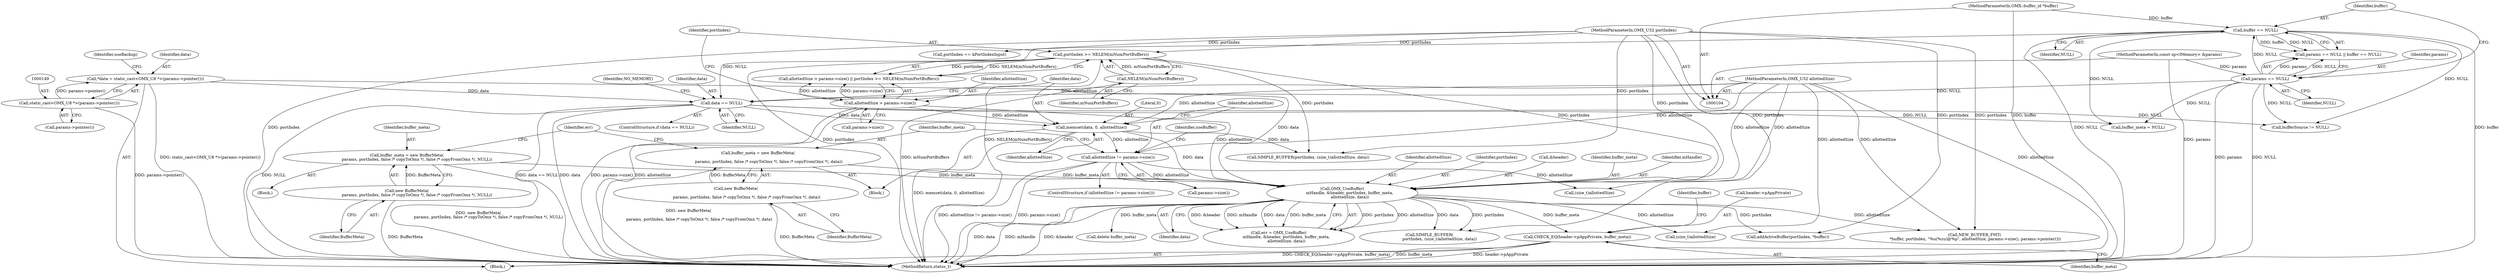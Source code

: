 digraph "0_Android_2c75e1c3b98e4e94f50c63e2b7694be5f948477c_1@pointer" {
"1000236" [label="(Call,CHECK_EQ(header->pAppPrivate, buffer_meta))"];
"1000202" [label="(Call,OMX_UseBuffer(\n            mHandle, &header, portIndex, buffer_meta,\n            allottedSize, data))"];
"1000129" [label="(Call,portIndex >= NELEM(mNumPortBuffers))"];
"1000105" [label="(MethodParameterIn,OMX_U32 portIndex)"];
"1000131" [label="(Call,NELEM(mNumPortBuffers))"];
"1000188" [label="(Call,buffer_meta = new BufferMeta(\n\n                 params, portIndex, false /* copyToOmx */, false /* copyFromOmx */, data))"];
"1000190" [label="(Call,new BufferMeta(\n\n                 params, portIndex, false /* copyToOmx */, false /* copyFromOmx */, data))"];
"1000194" [label="(Call,buffer_meta = new BufferMeta(\n                params, portIndex, false /* copyToOmx */, false /* copyFromOmx */, NULL))"];
"1000196" [label="(Call,new BufferMeta(\n                params, portIndex, false /* copyToOmx */, false /* copyFromOmx */, NULL))"];
"1000171" [label="(Call,allottedSize != params->size())"];
"1000166" [label="(Call,memset(data, 0, allottedSize))"];
"1000160" [label="(Call,data == NULL)"];
"1000146" [label="(Call,*data = static_cast<OMX_U8 *>(params->pointer()))"];
"1000148" [label="(Call,static_cast<OMX_U8 *>(params->pointer()))"];
"1000115" [label="(Call,buffer == NULL)"];
"1000107" [label="(MethodParameterIn,OMX::buffer_id *buffer)"];
"1000112" [label="(Call,params == NULL)"];
"1000106" [label="(MethodParameterIn,const sp<IMemory> &params)"];
"1000126" [label="(Call,allottedSize > params->size())"];
"1000108" [label="(MethodParameterIn,OMX_U32 allottedSize)"];
"1000180" [label="(Call,(size_t)allottedSize)"];
"1000201" [label="(Identifier,err)"];
"1000169" [label="(Identifier,allottedSize)"];
"1000114" [label="(Identifier,NULL)"];
"1000166" [label="(Call,memset(data, 0, allottedSize))"];
"1000160" [label="(Call,data == NULL)"];
"1000148" [label="(Call,static_cast<OMX_U8 *>(params->pointer()))"];
"1000146" [label="(Call,*data = static_cast<OMX_U8 *>(params->pointer()))"];
"1000167" [label="(Identifier,data)"];
"1000224" [label="(Call,delete buffer_meta)"];
"1000172" [label="(Identifier,allottedSize)"];
"1000226" [label="(Call,buffer_meta = NULL)"];
"1000113" [label="(Identifier,params)"];
"1000274" [label="(MethodReturn,status_t)"];
"1000125" [label="(Call,allottedSize > params->size() || portIndex >= NELEM(mNumPortBuffers))"];
"1000117" [label="(Identifier,NULL)"];
"1000107" [label="(MethodParameterIn,OMX::buffer_id *buffer)"];
"1000193" [label="(Block,)"];
"1000165" [label="(Identifier,NO_MEMORY)"];
"1000116" [label="(Identifier,buffer)"];
"1000204" [label="(Call,&header)"];
"1000178" [label="(Call,SIMPLE_BUFFER(portIndex, (size_t)allottedSize, data))"];
"1000240" [label="(Identifier,buffer_meta)"];
"1000243" [label="(Identifier,buffer)"];
"1000246" [label="(Call,addActiveBuffer(portIndex, *buffer))"];
"1000161" [label="(Identifier,data)"];
"1000132" [label="(Identifier,mNumPortBuffers)"];
"1000127" [label="(Identifier,allottedSize)"];
"1000196" [label="(Call,new BufferMeta(\n                params, portIndex, false /* copyToOmx */, false /* copyFromOmx */, NULL))"];
"1000111" [label="(Call,params == NULL || buffer == NULL)"];
"1000115" [label="(Call,buffer == NULL)"];
"1000188" [label="(Call,buffer_meta = new BufferMeta(\n\n                 params, portIndex, false /* copyToOmx */, false /* copyFromOmx */, data))"];
"1000189" [label="(Identifier,buffer_meta)"];
"1000191" [label="(Identifier,BufferMeta)"];
"1000209" [label="(Identifier,data)"];
"1000131" [label="(Call,NELEM(mNumPortBuffers))"];
"1000200" [label="(Call,err = OMX_UseBuffer(\n            mHandle, &header, portIndex, buffer_meta,\n            allottedSize, data))"];
"1000220" [label="(Call,(size_t)allottedSize)"];
"1000195" [label="(Identifier,buffer_meta)"];
"1000112" [label="(Call,params == NULL)"];
"1000159" [label="(ControlStructure,if (data == NULL))"];
"1000207" [label="(Identifier,buffer_meta)"];
"1000147" [label="(Identifier,data)"];
"1000152" [label="(Identifier,useBackup)"];
"1000237" [label="(Call,header->pAppPrivate)"];
"1000203" [label="(Identifier,mHandle)"];
"1000194" [label="(Call,buffer_meta = new BufferMeta(\n                params, portIndex, false /* copyToOmx */, false /* copyFromOmx */, NULL))"];
"1000128" [label="(Call,params->size())"];
"1000208" [label="(Identifier,allottedSize)"];
"1000170" [label="(ControlStructure,if (allottedSize != params->size()))"];
"1000173" [label="(Call,params->size())"];
"1000176" [label="(Identifier,useBuffer)"];
"1000150" [label="(Call,params->pointer())"];
"1000264" [label="(Call,NEW_BUFFER_FMT(\n *buffer, portIndex, \"%u(%zu)@%p\", allottedSize, params->size(), params->pointer()))"];
"1000256" [label="(Call,portIndex == kPortIndexInput)"];
"1000236" [label="(Call,CHECK_EQ(header->pAppPrivate, buffer_meta))"];
"1000108" [label="(MethodParameterIn,OMX_U32 allottedSize)"];
"1000253" [label="(Call,bufferSource != NULL)"];
"1000197" [label="(Identifier,BufferMeta)"];
"1000202" [label="(Call,OMX_UseBuffer(\n            mHandle, &header, portIndex, buffer_meta,\n            allottedSize, data))"];
"1000153" [label="(Block,)"];
"1000171" [label="(Call,allottedSize != params->size())"];
"1000218" [label="(Call,SIMPLE_BUFFER(\n                portIndex, (size_t)allottedSize, data))"];
"1000129" [label="(Call,portIndex >= NELEM(mNumPortBuffers))"];
"1000190" [label="(Call,new BufferMeta(\n\n                 params, portIndex, false /* copyToOmx */, false /* copyFromOmx */, data))"];
"1000168" [label="(Literal,0)"];
"1000162" [label="(Identifier,NULL)"];
"1000126" [label="(Call,allottedSize > params->size())"];
"1000105" [label="(MethodParameterIn,OMX_U32 portIndex)"];
"1000109" [label="(Block,)"];
"1000130" [label="(Identifier,portIndex)"];
"1000206" [label="(Identifier,portIndex)"];
"1000106" [label="(MethodParameterIn,const sp<IMemory> &params)"];
"1000236" -> "1000109"  [label="AST: "];
"1000236" -> "1000240"  [label="CFG: "];
"1000237" -> "1000236"  [label="AST: "];
"1000240" -> "1000236"  [label="AST: "];
"1000243" -> "1000236"  [label="CFG: "];
"1000236" -> "1000274"  [label="DDG: header->pAppPrivate"];
"1000236" -> "1000274"  [label="DDG: CHECK_EQ(header->pAppPrivate, buffer_meta)"];
"1000236" -> "1000274"  [label="DDG: buffer_meta"];
"1000202" -> "1000236"  [label="DDG: buffer_meta"];
"1000202" -> "1000200"  [label="AST: "];
"1000202" -> "1000209"  [label="CFG: "];
"1000203" -> "1000202"  [label="AST: "];
"1000204" -> "1000202"  [label="AST: "];
"1000206" -> "1000202"  [label="AST: "];
"1000207" -> "1000202"  [label="AST: "];
"1000208" -> "1000202"  [label="AST: "];
"1000209" -> "1000202"  [label="AST: "];
"1000200" -> "1000202"  [label="CFG: "];
"1000202" -> "1000274"  [label="DDG: data"];
"1000202" -> "1000274"  [label="DDG: mHandle"];
"1000202" -> "1000274"  [label="DDG: &header"];
"1000202" -> "1000200"  [label="DDG: portIndex"];
"1000202" -> "1000200"  [label="DDG: allottedSize"];
"1000202" -> "1000200"  [label="DDG: &header"];
"1000202" -> "1000200"  [label="DDG: mHandle"];
"1000202" -> "1000200"  [label="DDG: data"];
"1000202" -> "1000200"  [label="DDG: buffer_meta"];
"1000129" -> "1000202"  [label="DDG: portIndex"];
"1000105" -> "1000202"  [label="DDG: portIndex"];
"1000188" -> "1000202"  [label="DDG: buffer_meta"];
"1000194" -> "1000202"  [label="DDG: buffer_meta"];
"1000171" -> "1000202"  [label="DDG: allottedSize"];
"1000126" -> "1000202"  [label="DDG: allottedSize"];
"1000108" -> "1000202"  [label="DDG: allottedSize"];
"1000166" -> "1000202"  [label="DDG: data"];
"1000146" -> "1000202"  [label="DDG: data"];
"1000202" -> "1000218"  [label="DDG: portIndex"];
"1000202" -> "1000218"  [label="DDG: data"];
"1000202" -> "1000220"  [label="DDG: allottedSize"];
"1000202" -> "1000224"  [label="DDG: buffer_meta"];
"1000202" -> "1000246"  [label="DDG: portIndex"];
"1000202" -> "1000264"  [label="DDG: allottedSize"];
"1000129" -> "1000125"  [label="AST: "];
"1000129" -> "1000131"  [label="CFG: "];
"1000130" -> "1000129"  [label="AST: "];
"1000131" -> "1000129"  [label="AST: "];
"1000125" -> "1000129"  [label="CFG: "];
"1000129" -> "1000274"  [label="DDG: portIndex"];
"1000129" -> "1000274"  [label="DDG: NELEM(mNumPortBuffers)"];
"1000129" -> "1000125"  [label="DDG: portIndex"];
"1000129" -> "1000125"  [label="DDG: NELEM(mNumPortBuffers)"];
"1000105" -> "1000129"  [label="DDG: portIndex"];
"1000131" -> "1000129"  [label="DDG: mNumPortBuffers"];
"1000129" -> "1000178"  [label="DDG: portIndex"];
"1000105" -> "1000104"  [label="AST: "];
"1000105" -> "1000274"  [label="DDG: portIndex"];
"1000105" -> "1000178"  [label="DDG: portIndex"];
"1000105" -> "1000218"  [label="DDG: portIndex"];
"1000105" -> "1000246"  [label="DDG: portIndex"];
"1000105" -> "1000256"  [label="DDG: portIndex"];
"1000105" -> "1000264"  [label="DDG: portIndex"];
"1000131" -> "1000132"  [label="CFG: "];
"1000132" -> "1000131"  [label="AST: "];
"1000131" -> "1000274"  [label="DDG: mNumPortBuffers"];
"1000188" -> "1000153"  [label="AST: "];
"1000188" -> "1000190"  [label="CFG: "];
"1000189" -> "1000188"  [label="AST: "];
"1000190" -> "1000188"  [label="AST: "];
"1000201" -> "1000188"  [label="CFG: "];
"1000188" -> "1000274"  [label="DDG: new BufferMeta(\n\n                 params, portIndex, false /* copyToOmx */, false /* copyFromOmx */, data)"];
"1000190" -> "1000188"  [label="DDG: BufferMeta"];
"1000190" -> "1000191"  [label="CFG: "];
"1000191" -> "1000190"  [label="AST: "];
"1000190" -> "1000274"  [label="DDG: BufferMeta"];
"1000194" -> "1000193"  [label="AST: "];
"1000194" -> "1000196"  [label="CFG: "];
"1000195" -> "1000194"  [label="AST: "];
"1000196" -> "1000194"  [label="AST: "];
"1000201" -> "1000194"  [label="CFG: "];
"1000194" -> "1000274"  [label="DDG: new BufferMeta(\n                params, portIndex, false /* copyToOmx */, false /* copyFromOmx */, NULL)"];
"1000196" -> "1000194"  [label="DDG: BufferMeta"];
"1000196" -> "1000197"  [label="CFG: "];
"1000197" -> "1000196"  [label="AST: "];
"1000196" -> "1000274"  [label="DDG: BufferMeta"];
"1000171" -> "1000170"  [label="AST: "];
"1000171" -> "1000173"  [label="CFG: "];
"1000172" -> "1000171"  [label="AST: "];
"1000173" -> "1000171"  [label="AST: "];
"1000176" -> "1000171"  [label="CFG: "];
"1000189" -> "1000171"  [label="CFG: "];
"1000171" -> "1000274"  [label="DDG: params->size()"];
"1000171" -> "1000274"  [label="DDG: allottedSize != params->size()"];
"1000166" -> "1000171"  [label="DDG: allottedSize"];
"1000108" -> "1000171"  [label="DDG: allottedSize"];
"1000171" -> "1000180"  [label="DDG: allottedSize"];
"1000166" -> "1000153"  [label="AST: "];
"1000166" -> "1000169"  [label="CFG: "];
"1000167" -> "1000166"  [label="AST: "];
"1000168" -> "1000166"  [label="AST: "];
"1000169" -> "1000166"  [label="AST: "];
"1000172" -> "1000166"  [label="CFG: "];
"1000166" -> "1000274"  [label="DDG: memset(data, 0, allottedSize)"];
"1000160" -> "1000166"  [label="DDG: data"];
"1000126" -> "1000166"  [label="DDG: allottedSize"];
"1000108" -> "1000166"  [label="DDG: allottedSize"];
"1000166" -> "1000178"  [label="DDG: data"];
"1000160" -> "1000159"  [label="AST: "];
"1000160" -> "1000162"  [label="CFG: "];
"1000161" -> "1000160"  [label="AST: "];
"1000162" -> "1000160"  [label="AST: "];
"1000165" -> "1000160"  [label="CFG: "];
"1000167" -> "1000160"  [label="CFG: "];
"1000160" -> "1000274"  [label="DDG: data == NULL"];
"1000160" -> "1000274"  [label="DDG: NULL"];
"1000160" -> "1000274"  [label="DDG: data"];
"1000146" -> "1000160"  [label="DDG: data"];
"1000115" -> "1000160"  [label="DDG: NULL"];
"1000112" -> "1000160"  [label="DDG: NULL"];
"1000160" -> "1000226"  [label="DDG: NULL"];
"1000160" -> "1000253"  [label="DDG: NULL"];
"1000146" -> "1000109"  [label="AST: "];
"1000146" -> "1000148"  [label="CFG: "];
"1000147" -> "1000146"  [label="AST: "];
"1000148" -> "1000146"  [label="AST: "];
"1000152" -> "1000146"  [label="CFG: "];
"1000146" -> "1000274"  [label="DDG: static_cast<OMX_U8 *>(params->pointer())"];
"1000148" -> "1000146"  [label="DDG: params->pointer()"];
"1000148" -> "1000150"  [label="CFG: "];
"1000149" -> "1000148"  [label="AST: "];
"1000150" -> "1000148"  [label="AST: "];
"1000148" -> "1000274"  [label="DDG: params->pointer()"];
"1000115" -> "1000111"  [label="AST: "];
"1000115" -> "1000117"  [label="CFG: "];
"1000116" -> "1000115"  [label="AST: "];
"1000117" -> "1000115"  [label="AST: "];
"1000111" -> "1000115"  [label="CFG: "];
"1000115" -> "1000274"  [label="DDG: NULL"];
"1000115" -> "1000274"  [label="DDG: buffer"];
"1000115" -> "1000111"  [label="DDG: buffer"];
"1000115" -> "1000111"  [label="DDG: NULL"];
"1000107" -> "1000115"  [label="DDG: buffer"];
"1000112" -> "1000115"  [label="DDG: NULL"];
"1000115" -> "1000226"  [label="DDG: NULL"];
"1000115" -> "1000253"  [label="DDG: NULL"];
"1000107" -> "1000104"  [label="AST: "];
"1000107" -> "1000274"  [label="DDG: buffer"];
"1000112" -> "1000111"  [label="AST: "];
"1000112" -> "1000114"  [label="CFG: "];
"1000113" -> "1000112"  [label="AST: "];
"1000114" -> "1000112"  [label="AST: "];
"1000116" -> "1000112"  [label="CFG: "];
"1000111" -> "1000112"  [label="CFG: "];
"1000112" -> "1000274"  [label="DDG: NULL"];
"1000112" -> "1000274"  [label="DDG: params"];
"1000112" -> "1000111"  [label="DDG: params"];
"1000112" -> "1000111"  [label="DDG: NULL"];
"1000106" -> "1000112"  [label="DDG: params"];
"1000112" -> "1000226"  [label="DDG: NULL"];
"1000112" -> "1000253"  [label="DDG: NULL"];
"1000106" -> "1000104"  [label="AST: "];
"1000106" -> "1000274"  [label="DDG: params"];
"1000126" -> "1000125"  [label="AST: "];
"1000126" -> "1000128"  [label="CFG: "];
"1000127" -> "1000126"  [label="AST: "];
"1000128" -> "1000126"  [label="AST: "];
"1000130" -> "1000126"  [label="CFG: "];
"1000125" -> "1000126"  [label="CFG: "];
"1000126" -> "1000274"  [label="DDG: allottedSize"];
"1000126" -> "1000274"  [label="DDG: params->size()"];
"1000126" -> "1000125"  [label="DDG: allottedSize"];
"1000126" -> "1000125"  [label="DDG: params->size()"];
"1000108" -> "1000126"  [label="DDG: allottedSize"];
"1000108" -> "1000104"  [label="AST: "];
"1000108" -> "1000274"  [label="DDG: allottedSize"];
"1000108" -> "1000180"  [label="DDG: allottedSize"];
"1000108" -> "1000220"  [label="DDG: allottedSize"];
"1000108" -> "1000264"  [label="DDG: allottedSize"];
}
